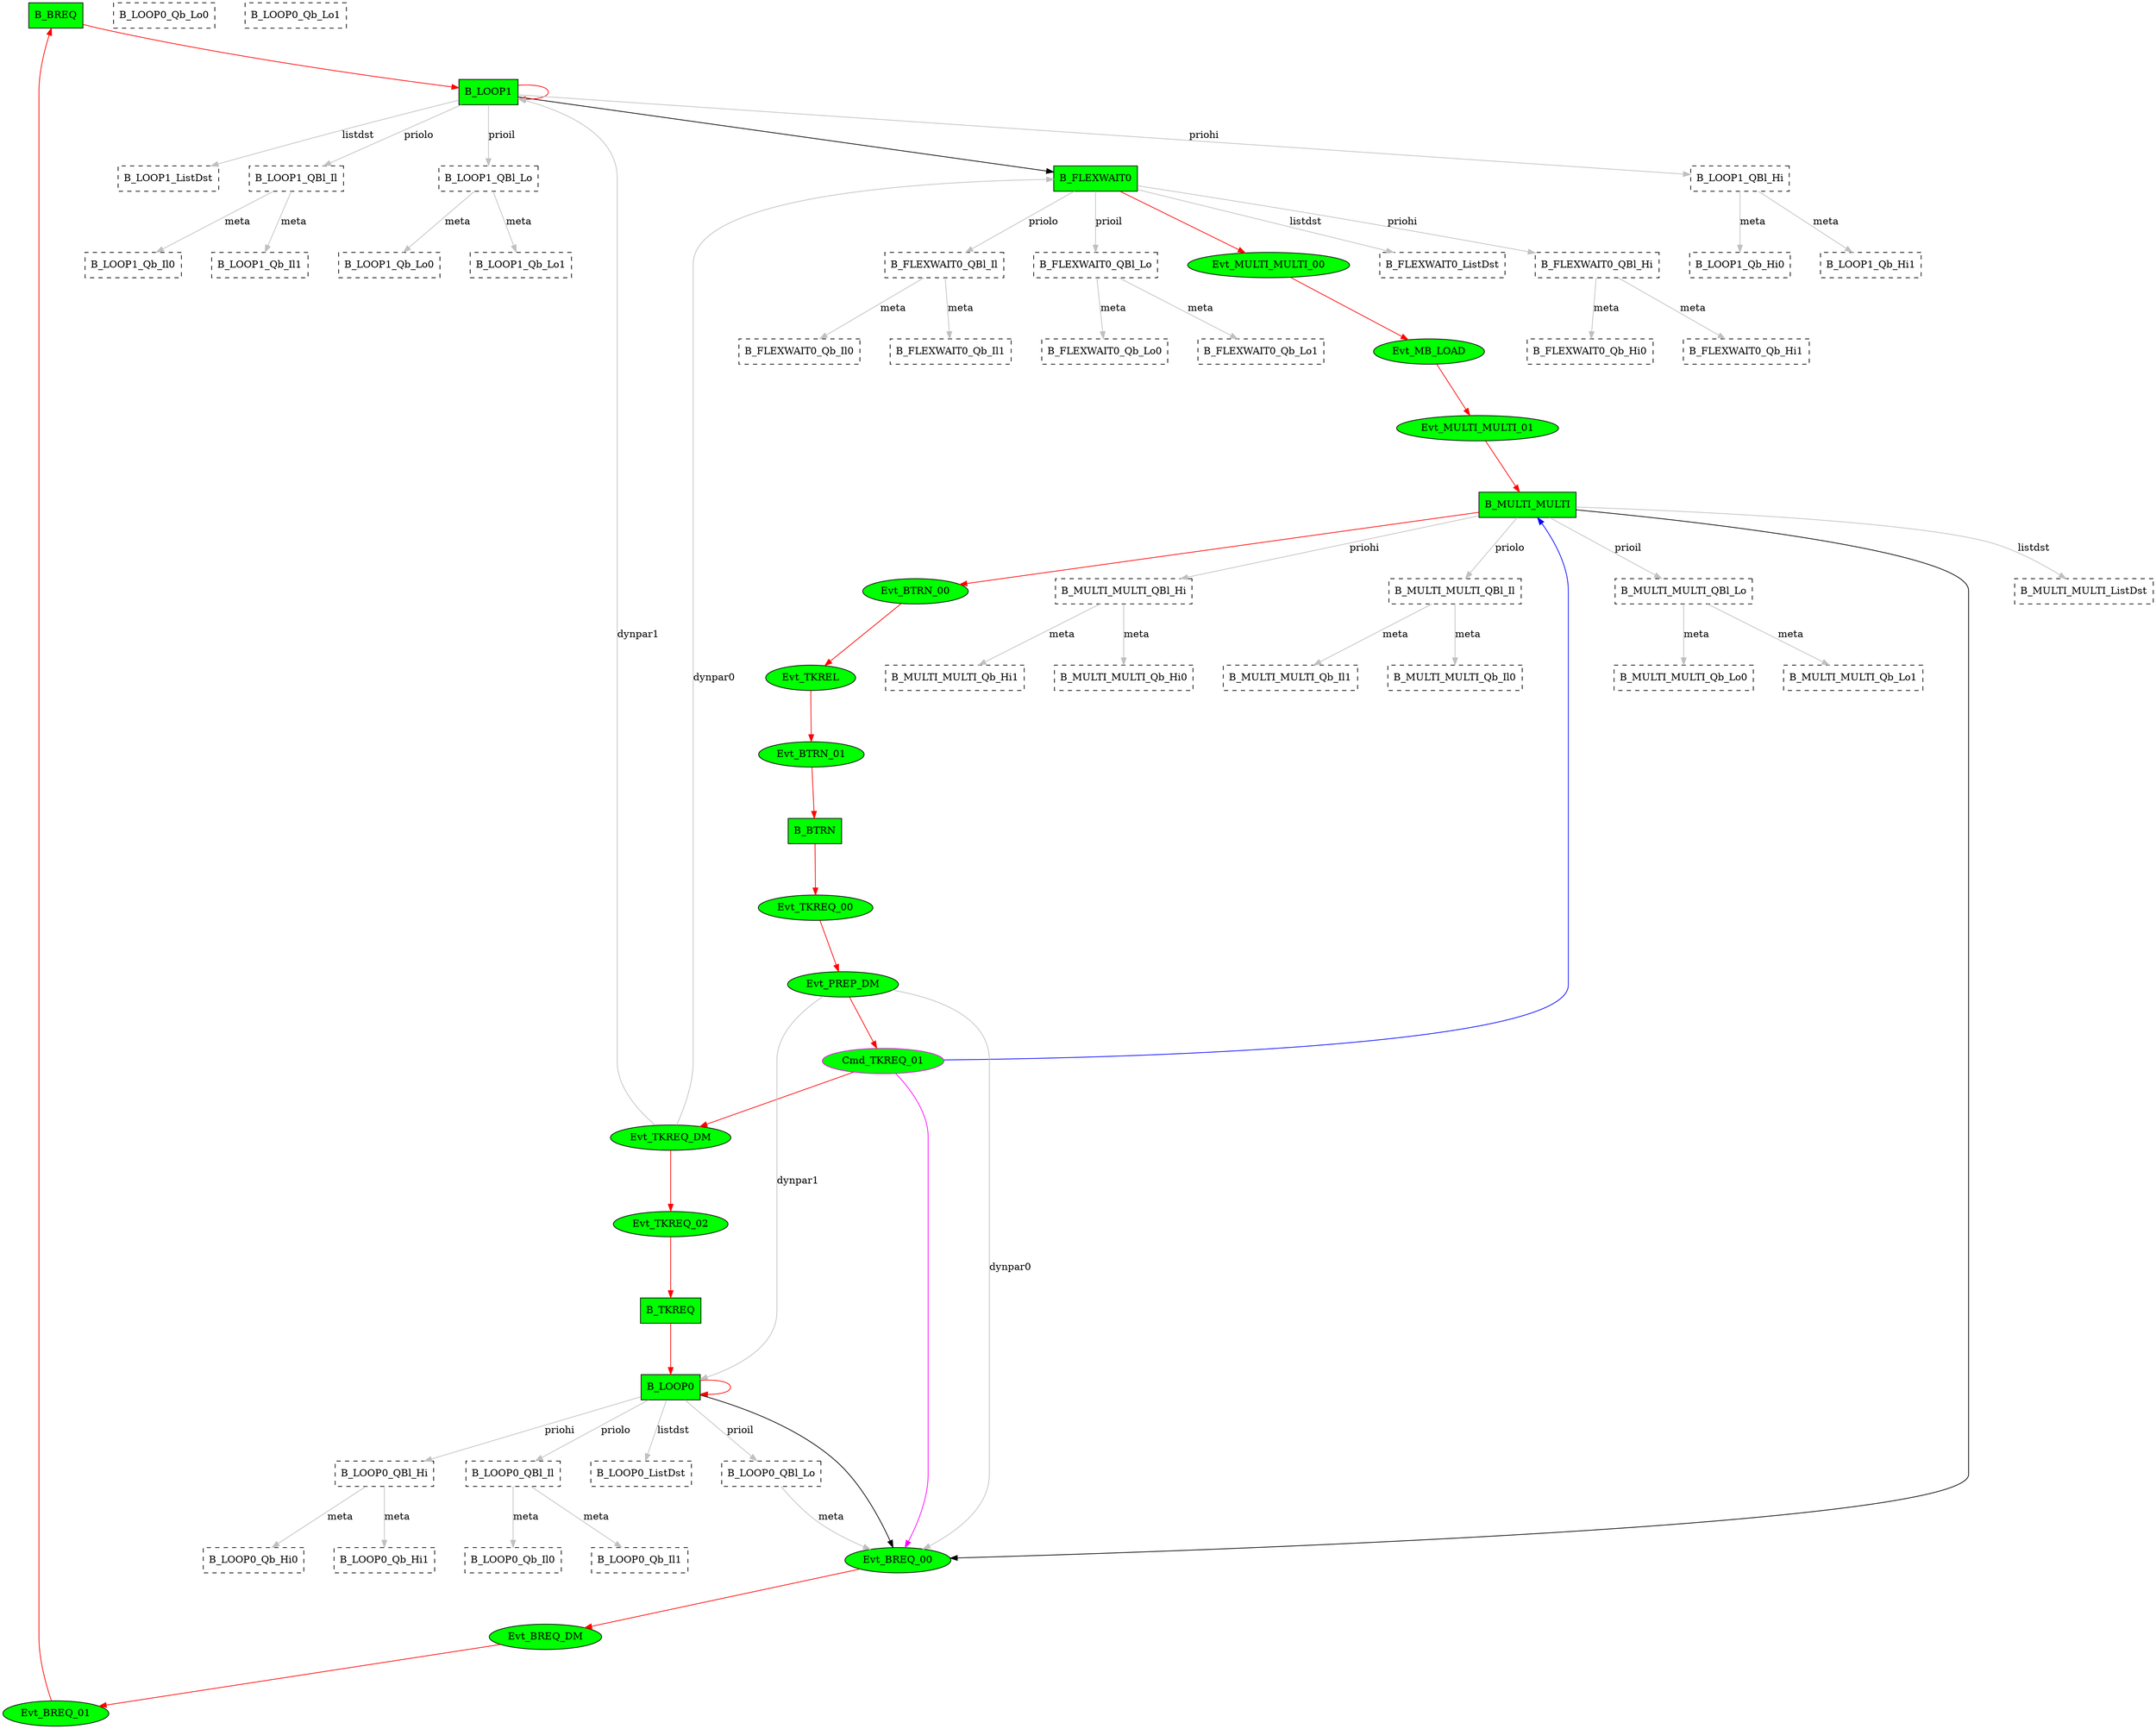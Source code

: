 digraph G {
name = "corrupted";
graph [root="Demo", rankdir=TB, nodesep=0.6, mindist=1.0, ranksep=1.0, overlap=false]
node [shape="rectangle", style="filled"]
B_BREQ [type="Block", fillcolor="green", tPeriod=2000000];
B_BTRN [type="Block", fillcolor="green", tPeriod=200000];
B_FLEXWAIT0 [type="Block", fillcolor="green", tPeriod=71111];
B_FLEXWAIT0_ListDst [type="ListDst", fillcolor="white", style=dashed, flags="0xc"];
B_FLEXWAIT0_QBl_Hi [type="QInfo", fillcolor="white", style=dashed, flags="0x9"];
B_FLEXWAIT0_QBl_Il [type="QInfo", fillcolor="white", style=dashed, flags="0x9"];
B_FLEXWAIT0_QBl_Lo [type="QInfo", fillcolor="white", style=dashed, flags="0x9"];
B_FLEXWAIT0_Qb_Hi0 [type="QBuf", fillcolor="white", style=dashed, flags="0xa"];
B_FLEXWAIT0_Qb_Hi1 [type="QBuf", fillcolor="white", style=dashed, flags="0xa"];
B_FLEXWAIT0_Qb_Il0 [type="QBuf", fillcolor="white", style=dashed, flags="0xa"];
B_FLEXWAIT0_Qb_Il1 [type="QBuf", fillcolor="white", style=dashed, flags="0xa"];
B_FLEXWAIT0_Qb_Lo0 [type="QBuf", fillcolor="white", style=dashed, flags="0xa"];
B_FLEXWAIT0_Qb_Lo1 [type="QBuf", fillcolor="white", style=dashed, flags="0xa"];
B_LOOP0 [type="Block", fillcolor="green", tPeriod=10000];
B_LOOP0_ListDst [type="ListDst", fillcolor="white", style=dashed, flags="0xc"];
B_LOOP0_QBl_Hi [type="QInfo", fillcolor="white", style=dashed, flags="0x9"];
B_LOOP0_QBl_Il [type="QInfo", fillcolor="white", style=dashed, flags="0x9"];
B_LOOP0_QBl_Lo [type="QInfo", fillcolor="white", style=dashed, flags="0x9"];
B_LOOP0_Qb_Hi0 [type="QBuf", fillcolor="white", style=dashed, flags="0xa"];
B_LOOP0_Qb_Hi1 [type="QBuf", fillcolor="white", style=dashed, flags="0xa"];
B_LOOP0_Qb_Il0 [type="QBuf", fillcolor="white", style=dashed, flags="0xa"];
B_LOOP0_Qb_Il1 [type="QBuf", fillcolor="white", style=dashed, flags="0xa"];
B_LOOP0_Qb_Lo0 [type="QBuf", fillcolor="white", style=dashed, flags="0xa"];
B_LOOP0_Qb_Lo1 [type="QBuf", fillcolor="white", style=dashed, flags="0xa"];
B_LOOP1 [type="Block", fillcolor="green", tPeriod=10000];
B_LOOP1_ListDst [type="ListDst", fillcolor="white", style=dashed, flags="0xc"];
B_LOOP1_QBl_Hi [type="QInfo", fillcolor="white", style=dashed, flags="0x9"];
B_LOOP1_QBl_Il [type="QInfo", fillcolor="white", style=dashed, flags="0x9"];
B_LOOP1_QBl_Lo [type="QInfo", fillcolor="white", style=dashed, flags="0x9"];
B_LOOP1_Qb_Hi0 [type="QBuf", fillcolor="white", style=dashed, flags="0xa"];
B_LOOP1_Qb_Hi1 [type="QBuf", fillcolor="white", style=dashed, flags="0xa"];
B_LOOP1_Qb_Il0 [type="QBuf", fillcolor="white", style=dashed, flags="0xa"];
B_LOOP1_Qb_Il1 [type="QBuf", fillcolor="white", style=dashed, flags="0xa"];
B_LOOP1_Qb_Lo0 [type="QBuf", fillcolor="white", style=dashed, flags="0xa"];
B_LOOP1_Qb_Lo1 [type="QBuf", fillcolor="white", style=dashed, flags="0xa"];
B_MULTI_MULTI [type="Block", fillcolor="green", tPeriod=10000000];
B_MULTI_MULTI_ListDst [type="ListDst", fillcolor="white", style=dashed, flags="0xc"];
B_MULTI_MULTI_QBl_Hi [type="QInfo", fillcolor="white", style=dashed, flags="0x9"];
B_MULTI_MULTI_QBl_Il [type="QInfo", fillcolor="white", style=dashed, flags="0x9"];
B_MULTI_MULTI_QBl_Lo [type="QInfo", fillcolor="white", style=dashed, flags="0x9"];
B_MULTI_MULTI_Qb_Hi0 [type="QBuf", fillcolor="white", style=dashed, flags="0xa"];
B_MULTI_MULTI_Qb_Hi1 [type="QBuf", fillcolor="white", style=dashed, flags="0xa"];
B_MULTI_MULTI_Qb_Il0 [type="QBuf", fillcolor="white", style=dashed, flags="0xa"];
B_MULTI_MULTI_Qb_Il1 [type="QBuf", fillcolor="white", style=dashed, flags="0xa"];
B_MULTI_MULTI_Qb_Lo0 [type="QBuf", fillcolor="white", style=dashed, flags="0xa"];
B_MULTI_MULTI_Qb_Lo1 [type="QBuf", fillcolor="white", style=dashed, flags="0xa"];
B_TKREQ [type="Block", fillcolor="green", tPeriod=200000000];
Cmd_TKREQ_01 [shape="oval", fillcolor="green", tOffs=300, flags="0x104", type="Flow", color="magenta", tValid=0, qty=9];
Evt_BREQ_00 [shape="oval", fillcolor="green", tOffs=0, flags="0x102", type="TMsg", color="black", id="0x3", par="0x456", tef="0x0", res="0x0"];
Evt_BREQ_01 [shape="oval", fillcolor="green", tOffs=9000, flags="0x102", type="TMsg", color="black", id="0x4", par="0x456", tef="0x0", res="0x0"];
Evt_BREQ_DM [shape="oval", fillcolor="green", tOffs=2000, flags="0x102", type="TMsg", color="black", id="0x3333000000000000", par="0x456", tef="0x0", res="0x0"];
Evt_BTRN_00 [shape="oval", fillcolor="green", tOffs=500, flags="0x102", type="TMsg", color="black", id="0x8", par="0x456", tef="0x0", res="0x0"];
Evt_BTRN_01 [shape="oval", fillcolor="green", tOffs=10500, flags="0x102", type="TMsg", color="black", id="0x9", par="0x456", tef="0x0", res="0x0"];
Evt_MB_LOAD [shape="oval", fillcolor="green", tOffs=200, flags="0x102", type="TMsg", color="black", id="0x6", par="0x456", tef="0x0", res="0x0"];
Evt_MULTI_MULTI_00 [shape="oval", fillcolor="green", tOffs=0, flags="0x102", type="TMsg", color="black", id="0x5", par="0x456", tef="0x0", res="0x0"];
Evt_MULTI_MULTI_01 [shape="oval", fillcolor="green", tOffs=700, flags="0x102", type="TMsg", color="black", id="0x7", par="0x456", tef="0x0", res="0x0"];
Evt_PREP_DM [shape="oval", fillcolor="green", tOffs=100, flags="0xc0102", type="TMsg", color="black", id="0x1111000000000000", par="0x41109ec04111108", tef="0x0", res="0x0"];
Evt_TKREL [shape="oval", fillcolor="green", tOffs=10000, flags="0x102", type="TMsg", color="black", id="0x4444000000000000", par="0x456", tef="0x0", res="0x0"];
Evt_TKREQ_00 [shape="oval", fillcolor="green", tOffs=0, flags="0x102", type="TMsg", color="black", id="0x1", par="0x123", tef="0x0", res="0x0"];
Evt_TKREQ_02 [shape="oval", fillcolor="green", tOffs=1000, flags="0x102", type="TMsg", color="black", id="0x2", par="0x456", tef="0x0", res="0x0"];
Evt_TKREQ_DM [shape="oval", fillcolor="green", tOffs=500, flags="0xc0102", type="TMsg", color="black", id="0x2222000000000000", par="0x4110c28041107b0", tef="0x0", res="0x0"];
B_BREQ->B_LOOP1 [type="defdst", color="red"];
B_BTRN->Evt_TKREQ_00 [type="defdst", color="red"];
B_FLEXWAIT0->Evt_MULTI_MULTI_00 [type="defdst", color="red"];
B_FLEXWAIT0->B_FLEXWAIT0_ListDst [type="listdst", color="grey", label="listdst"];
B_FLEXWAIT0->B_FLEXWAIT0_QBl_Il [type="priolo", color="grey", label="priolo"];
B_FLEXWAIT0->B_FLEXWAIT0_QBl_Hi [type="priohi", color="grey", label="priohi"];
B_FLEXWAIT0->B_FLEXWAIT0_QBl_Lo [type="prioil", color="grey", label="prioil"];
B_LOOP0->B_LOOP0 [type="defdst", color="red"];
B_LOOP0->B_LOOP0_ListDst [type="listdst", color="grey", label="listdst"];
B_LOOP0->B_LOOP0_QBl_Il [type="priolo", color="grey", label="priolo"];
B_LOOP0->B_LOOP0_QBl_Hi [type="priohi", color="grey", label="priohi"];
B_LOOP0->B_LOOP0_QBl_Lo [type="prioil", color="grey", label="prioil"];
B_LOOP1->B_LOOP1 [type="defdst", color="red"];
B_LOOP1->B_LOOP1_ListDst [type="listdst", color="grey", label="listdst"];
B_LOOP1->B_LOOP1_QBl_Il [type="priolo", color="grey", label="priolo"];
B_LOOP1->B_LOOP1_QBl_Hi [type="priohi", color="grey", label="priohi"];
B_LOOP1->B_LOOP1_QBl_Lo [type="prioil", color="grey", label="prioil"];
B_MULTI_MULTI->Evt_BTRN_00 [type="defdst", color="red"];
B_MULTI_MULTI->B_MULTI_MULTI_ListDst [type="listdst", color="grey", label="listdst"];
B_MULTI_MULTI->B_MULTI_MULTI_QBl_Il [type="priolo", color="grey", label="priolo"];
B_MULTI_MULTI->B_MULTI_MULTI_QBl_Hi [type="priohi", color="grey", label="priohi"];
B_MULTI_MULTI->B_MULTI_MULTI_QBl_Lo [type="prioil", color="grey", label="prioil"];
B_TKREQ->B_LOOP0 [type="defdst", color="red"];
Cmd_TKREQ_01->Evt_TKREQ_DM [type="defdst", color="red"];
Cmd_TKREQ_01->B_MULTI_MULTI [type="target", color="blue"];
Cmd_TKREQ_01->Evt_BREQ_00 [type="flowdst", color="magenta"];
Evt_BREQ_00->Evt_BREQ_DM [type="defdst", color="red"];
Evt_BREQ_01->B_BREQ [type="defdst", color="red"];
Evt_BREQ_DM->Evt_BREQ_01 [type="defdst", color="red"];
Evt_BTRN_00->Evt_TKREL [type="defdst", color="red"];
Evt_BTRN_01->B_BTRN [type="defdst", color="red"];
Evt_MB_LOAD->Evt_MULTI_MULTI_01 [type="defdst", color="red"];
Evt_MULTI_MULTI_00->Evt_MB_LOAD [type="defdst", color="red"];
Evt_MULTI_MULTI_01->B_MULTI_MULTI [type="defdst", color="red"];
Evt_PREP_DM->Cmd_TKREQ_01 [type="defdst", color="red"];
Evt_PREP_DM->Evt_BREQ_00 [type="dynpar0", color="grey", label="dynpar0"];
Evt_PREP_DM->B_LOOP0 [type="dynpar1", color="grey", label="dynpar1"];
Evt_TKREL->Evt_BTRN_01 [type="defdst", color="red"];
Evt_TKREQ_00->Evt_PREP_DM [type="defdst", color="red"];
Evt_TKREQ_02->B_TKREQ [type="defdst", color="red"];
Evt_TKREQ_DM->Evt_TKREQ_02 [type="defdst", color="red"];
Evt_TKREQ_DM->B_FLEXWAIT0 [type="dynpar0", color="grey", label="dynpar0"];
Evt_TKREQ_DM->B_LOOP1 [type="dynpar1", color="grey", label="dynpar1"];
B_FLEXWAIT0_QBl_Hi->B_FLEXWAIT0_Qb_Hi0 [type="meta", color="grey", label="meta"];
B_FLEXWAIT0_QBl_Hi->B_FLEXWAIT0_Qb_Hi1 [type="meta", color="grey", label="meta"];
B_FLEXWAIT0_QBl_Il->B_FLEXWAIT0_Qb_Il0 [type="meta", color="grey", label="meta"];
B_FLEXWAIT0_QBl_Il->B_FLEXWAIT0_Qb_Il1 [type="meta", color="grey", label="meta"];
B_FLEXWAIT0_QBl_Lo->B_FLEXWAIT0_Qb_Lo0 [type="meta", color="grey", label="meta"];
B_FLEXWAIT0_QBl_Lo->B_FLEXWAIT0_Qb_Lo1 [type="meta", color="grey", label="meta"];
B_LOOP0->Evt_BREQ_00 [type="altdst", color="black"];
B_LOOP0_QBl_Hi->B_LOOP0_Qb_Hi0 [type="meta", color="grey", label="meta"];
B_LOOP0_QBl_Hi->B_LOOP0_Qb_Hi1 [type="meta", color="grey", label="meta"];
B_LOOP0_QBl_Il->B_LOOP0_Qb_Il0 [type="meta", color="grey", label="meta"];
B_LOOP0_QBl_Il->B_LOOP0_Qb_Il1 [type="meta", color="grey", label="meta"];
B_LOOP0_QBl_Lo->Evt_BREQ_00 [type="meta", color="grey", label="meta"];
B_LOOP1->B_FLEXWAIT0 [type="altdst", color="black"];
B_LOOP1_QBl_Hi->B_LOOP1_Qb_Hi0 [type="meta", color="grey", label="meta"];
B_LOOP1_QBl_Hi->B_LOOP1_Qb_Hi1 [type="meta", color="grey", label="meta"];
B_LOOP1_QBl_Il->B_LOOP1_Qb_Il0 [type="meta", color="grey", label="meta"];
B_LOOP1_QBl_Il->B_LOOP1_Qb_Il1 [type="meta", color="grey", label="meta"];
B_LOOP1_QBl_Lo->B_LOOP1_Qb_Lo0 [type="meta", color="grey", label="meta"];
B_LOOP1_QBl_Lo->B_LOOP1_Qb_Lo1 [type="meta", color="grey", label="meta"];
B_MULTI_MULTI->Evt_BREQ_00 [type="altdst", color="black"];
B_MULTI_MULTI_QBl_Hi->B_MULTI_MULTI_Qb_Hi0 [type="meta", color="grey", label="meta"];
B_MULTI_MULTI_QBl_Hi->B_MULTI_MULTI_Qb_Hi1 [type="meta", color="grey", label="meta"];
B_MULTI_MULTI_QBl_Il->B_MULTI_MULTI_Qb_Il0 [type="meta", color="grey", label="meta"];
B_MULTI_MULTI_QBl_Il->B_MULTI_MULTI_Qb_Il1 [type="meta", color="grey", label="meta"];
B_MULTI_MULTI_QBl_Lo->B_MULTI_MULTI_Qb_Lo0 [type="meta", color="grey", label="meta"];
B_MULTI_MULTI_QBl_Lo->B_MULTI_MULTI_Qb_Lo1 [type="meta", color="grey", label="meta"];
}
